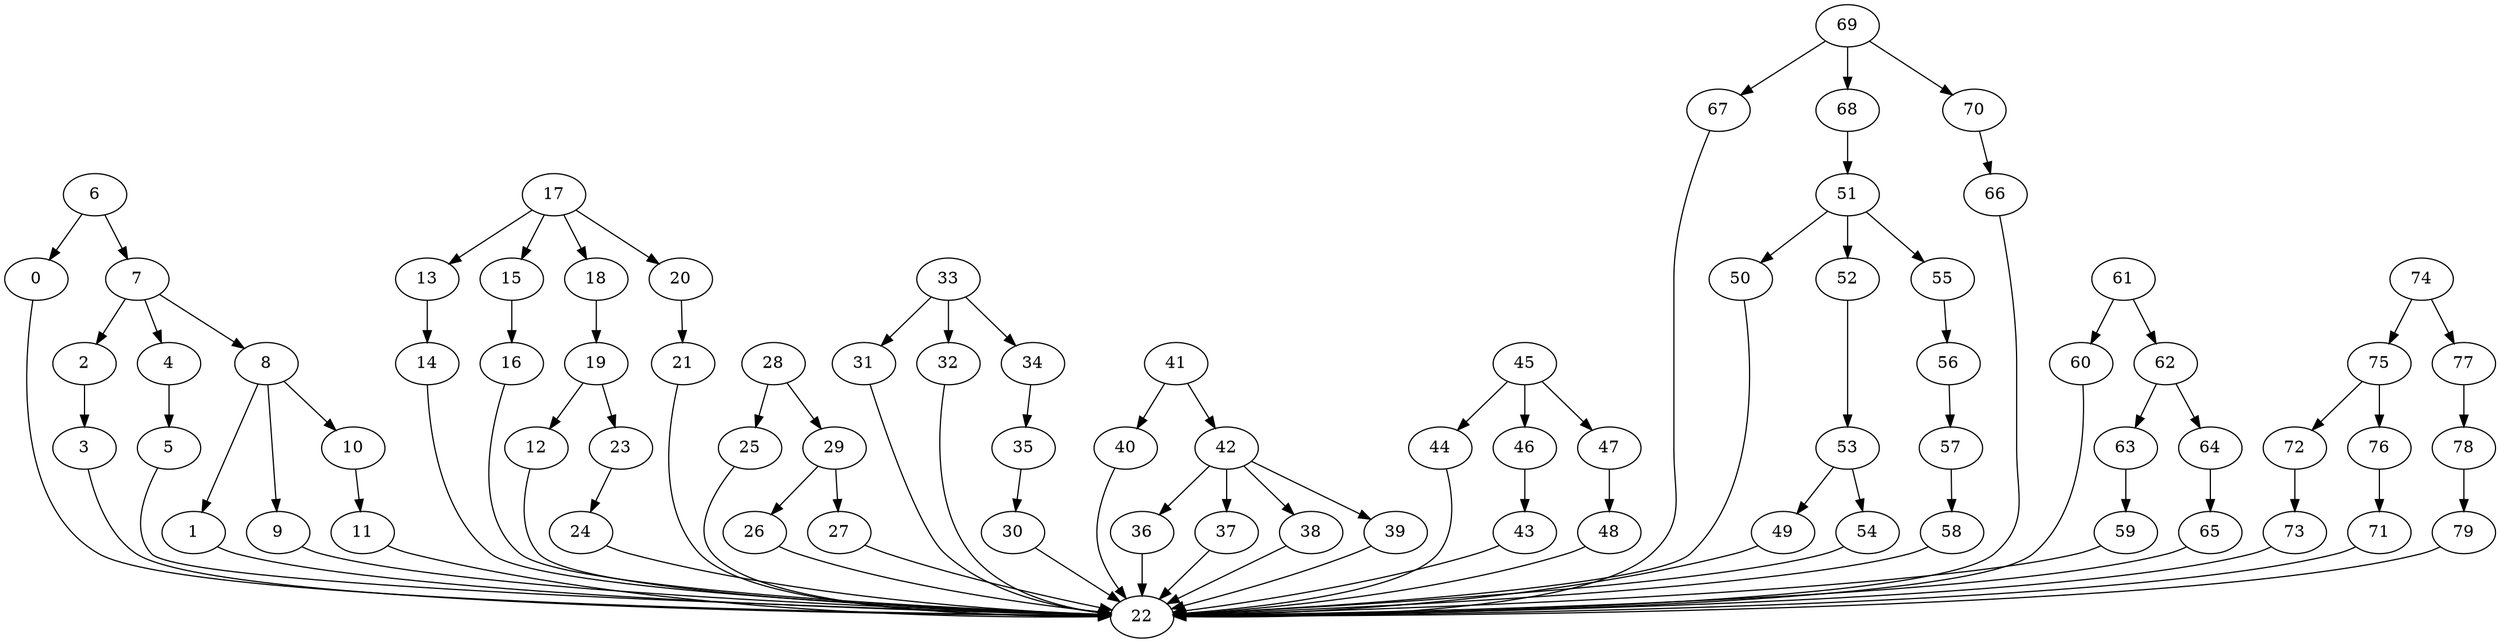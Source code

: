 strict digraph  {
0 [exec=122];
1 [exec=85];
2 [exec=74];
3 [exec=114];
4 [exec=186];
5 [exec=87];
6 [exec=129];
7 [exec=75];
8 [exec=68];
9 [exec=134];
10 [exec=170];
11 [exec=193];
12 [exec=163];
13 [exec=183];
14 [exec=116];
15 [exec=65];
16 [exec=190];
17 [exec=53];
18 [exec=73];
19 [exec=152];
20 [exec=50];
21 [exec=176];
22 [exec=135];
23 [exec=112];
24 [exec=133];
25 [exec=73];
26 [exec=70];
27 [exec=131];
28 [exec=180];
29 [exec=175];
30 [exec=97];
31 [exec=58];
32 [exec=116];
33 [exec=171];
34 [exec=67];
35 [exec=72];
36 [exec=184];
37 [exec=120];
38 [exec=183];
39 [exec=110];
40 [exec=105];
41 [exec=200];
42 [exec=157];
43 [exec=119];
44 [exec=79];
45 [exec=106];
46 [exec=145];
47 [exec=93];
48 [exec=135];
49 [exec=196];
50 [exec=186];
51 [exec=68];
52 [exec=56];
53 [exec=81];
54 [exec=98];
55 [exec=197];
56 [exec=80];
57 [exec=150];
58 [exec=73];
59 [exec=81];
60 [exec=172];
61 [exec=103];
62 [exec=65];
63 [exec=55];
64 [exec=189];
65 [exec=158];
66 [exec=139];
67 [exec=161];
68 [exec=96];
69 [exec=65];
70 [exec=178];
71 [exec=141];
72 [exec=170];
73 [exec=195];
74 [exec=93];
75 [exec=102];
76 [exec=64];
77 [exec=90];
78 [exec=91];
79 [exec=137];
0 -> 22  [comm=8];
1 -> 22  [comm=20];
2 -> 3  [comm=17];
3 -> 22  [comm=7];
4 -> 5  [comm=5];
5 -> 22  [comm=13];
6 -> 7  [comm=19];
6 -> 0  [comm=8];
7 -> 8  [comm=13];
7 -> 2  [comm=9];
7 -> 4  [comm=16];
8 -> 9  [comm=8];
8 -> 1  [comm=9];
8 -> 10  [comm=13];
9 -> 22  [comm=5];
10 -> 11  [comm=6];
11 -> 22  [comm=6];
12 -> 22  [comm=11];
13 -> 14  [comm=13];
14 -> 22  [comm=15];
15 -> 16  [comm=16];
16 -> 22  [comm=6];
17 -> 18  [comm=20];
17 -> 13  [comm=19];
17 -> 15  [comm=18];
17 -> 20  [comm=16];
18 -> 19  [comm=10];
19 -> 12  [comm=11];
19 -> 23  [comm=17];
20 -> 21  [comm=14];
21 -> 22  [comm=5];
23 -> 24  [comm=9];
24 -> 22  [comm=9];
25 -> 22  [comm=13];
26 -> 22  [comm=15];
27 -> 22  [comm=15];
28 -> 29  [comm=16];
28 -> 25  [comm=7];
29 -> 26  [comm=15];
29 -> 27  [comm=6];
30 -> 22  [comm=6];
31 -> 22  [comm=13];
32 -> 22  [comm=10];
33 -> 34  [comm=9];
33 -> 31  [comm=14];
33 -> 32  [comm=16];
34 -> 35  [comm=17];
35 -> 30  [comm=9];
36 -> 22  [comm=14];
37 -> 22  [comm=8];
38 -> 22  [comm=20];
39 -> 22  [comm=12];
40 -> 22  [comm=6];
41 -> 42  [comm=14];
41 -> 40  [comm=10];
42 -> 36  [comm=7];
42 -> 37  [comm=14];
42 -> 38  [comm=17];
42 -> 39  [comm=15];
43 -> 22  [comm=14];
44 -> 22  [comm=18];
45 -> 46  [comm=8];
45 -> 44  [comm=8];
45 -> 47  [comm=20];
46 -> 43  [comm=20];
47 -> 48  [comm=15];
48 -> 22  [comm=15];
49 -> 22  [comm=8];
50 -> 22  [comm=20];
51 -> 52  [comm=8];
51 -> 50  [comm=20];
51 -> 55  [comm=18];
52 -> 53  [comm=6];
53 -> 54  [comm=14];
53 -> 49  [comm=15];
54 -> 22  [comm=9];
55 -> 56  [comm=10];
56 -> 57  [comm=17];
57 -> 58  [comm=7];
58 -> 22  [comm=7];
59 -> 22  [comm=7];
60 -> 22  [comm=11];
61 -> 62  [comm=12];
61 -> 60  [comm=6];
62 -> 63  [comm=17];
62 -> 64  [comm=5];
63 -> 59  [comm=8];
64 -> 65  [comm=17];
65 -> 22  [comm=14];
66 -> 22  [comm=19];
67 -> 22  [comm=20];
68 -> 51  [comm=11];
69 -> 70  [comm=18];
69 -> 67  [comm=7];
69 -> 68  [comm=16];
70 -> 66  [comm=12];
71 -> 22  [comm=13];
72 -> 73  [comm=10];
73 -> 22  [comm=18];
74 -> 75  [comm=11];
74 -> 77  [comm=16];
75 -> 76  [comm=8];
75 -> 72  [comm=7];
76 -> 71  [comm=5];
77 -> 78  [comm=19];
78 -> 79  [comm=11];
79 -> 22  [comm=8];
}
